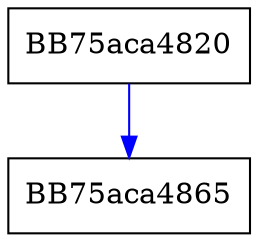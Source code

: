 digraph CreateInstance {
  node [shape="box"];
  graph [splines=ortho];
  BB75aca4820 -> BB75aca4865 [color="blue"];
}